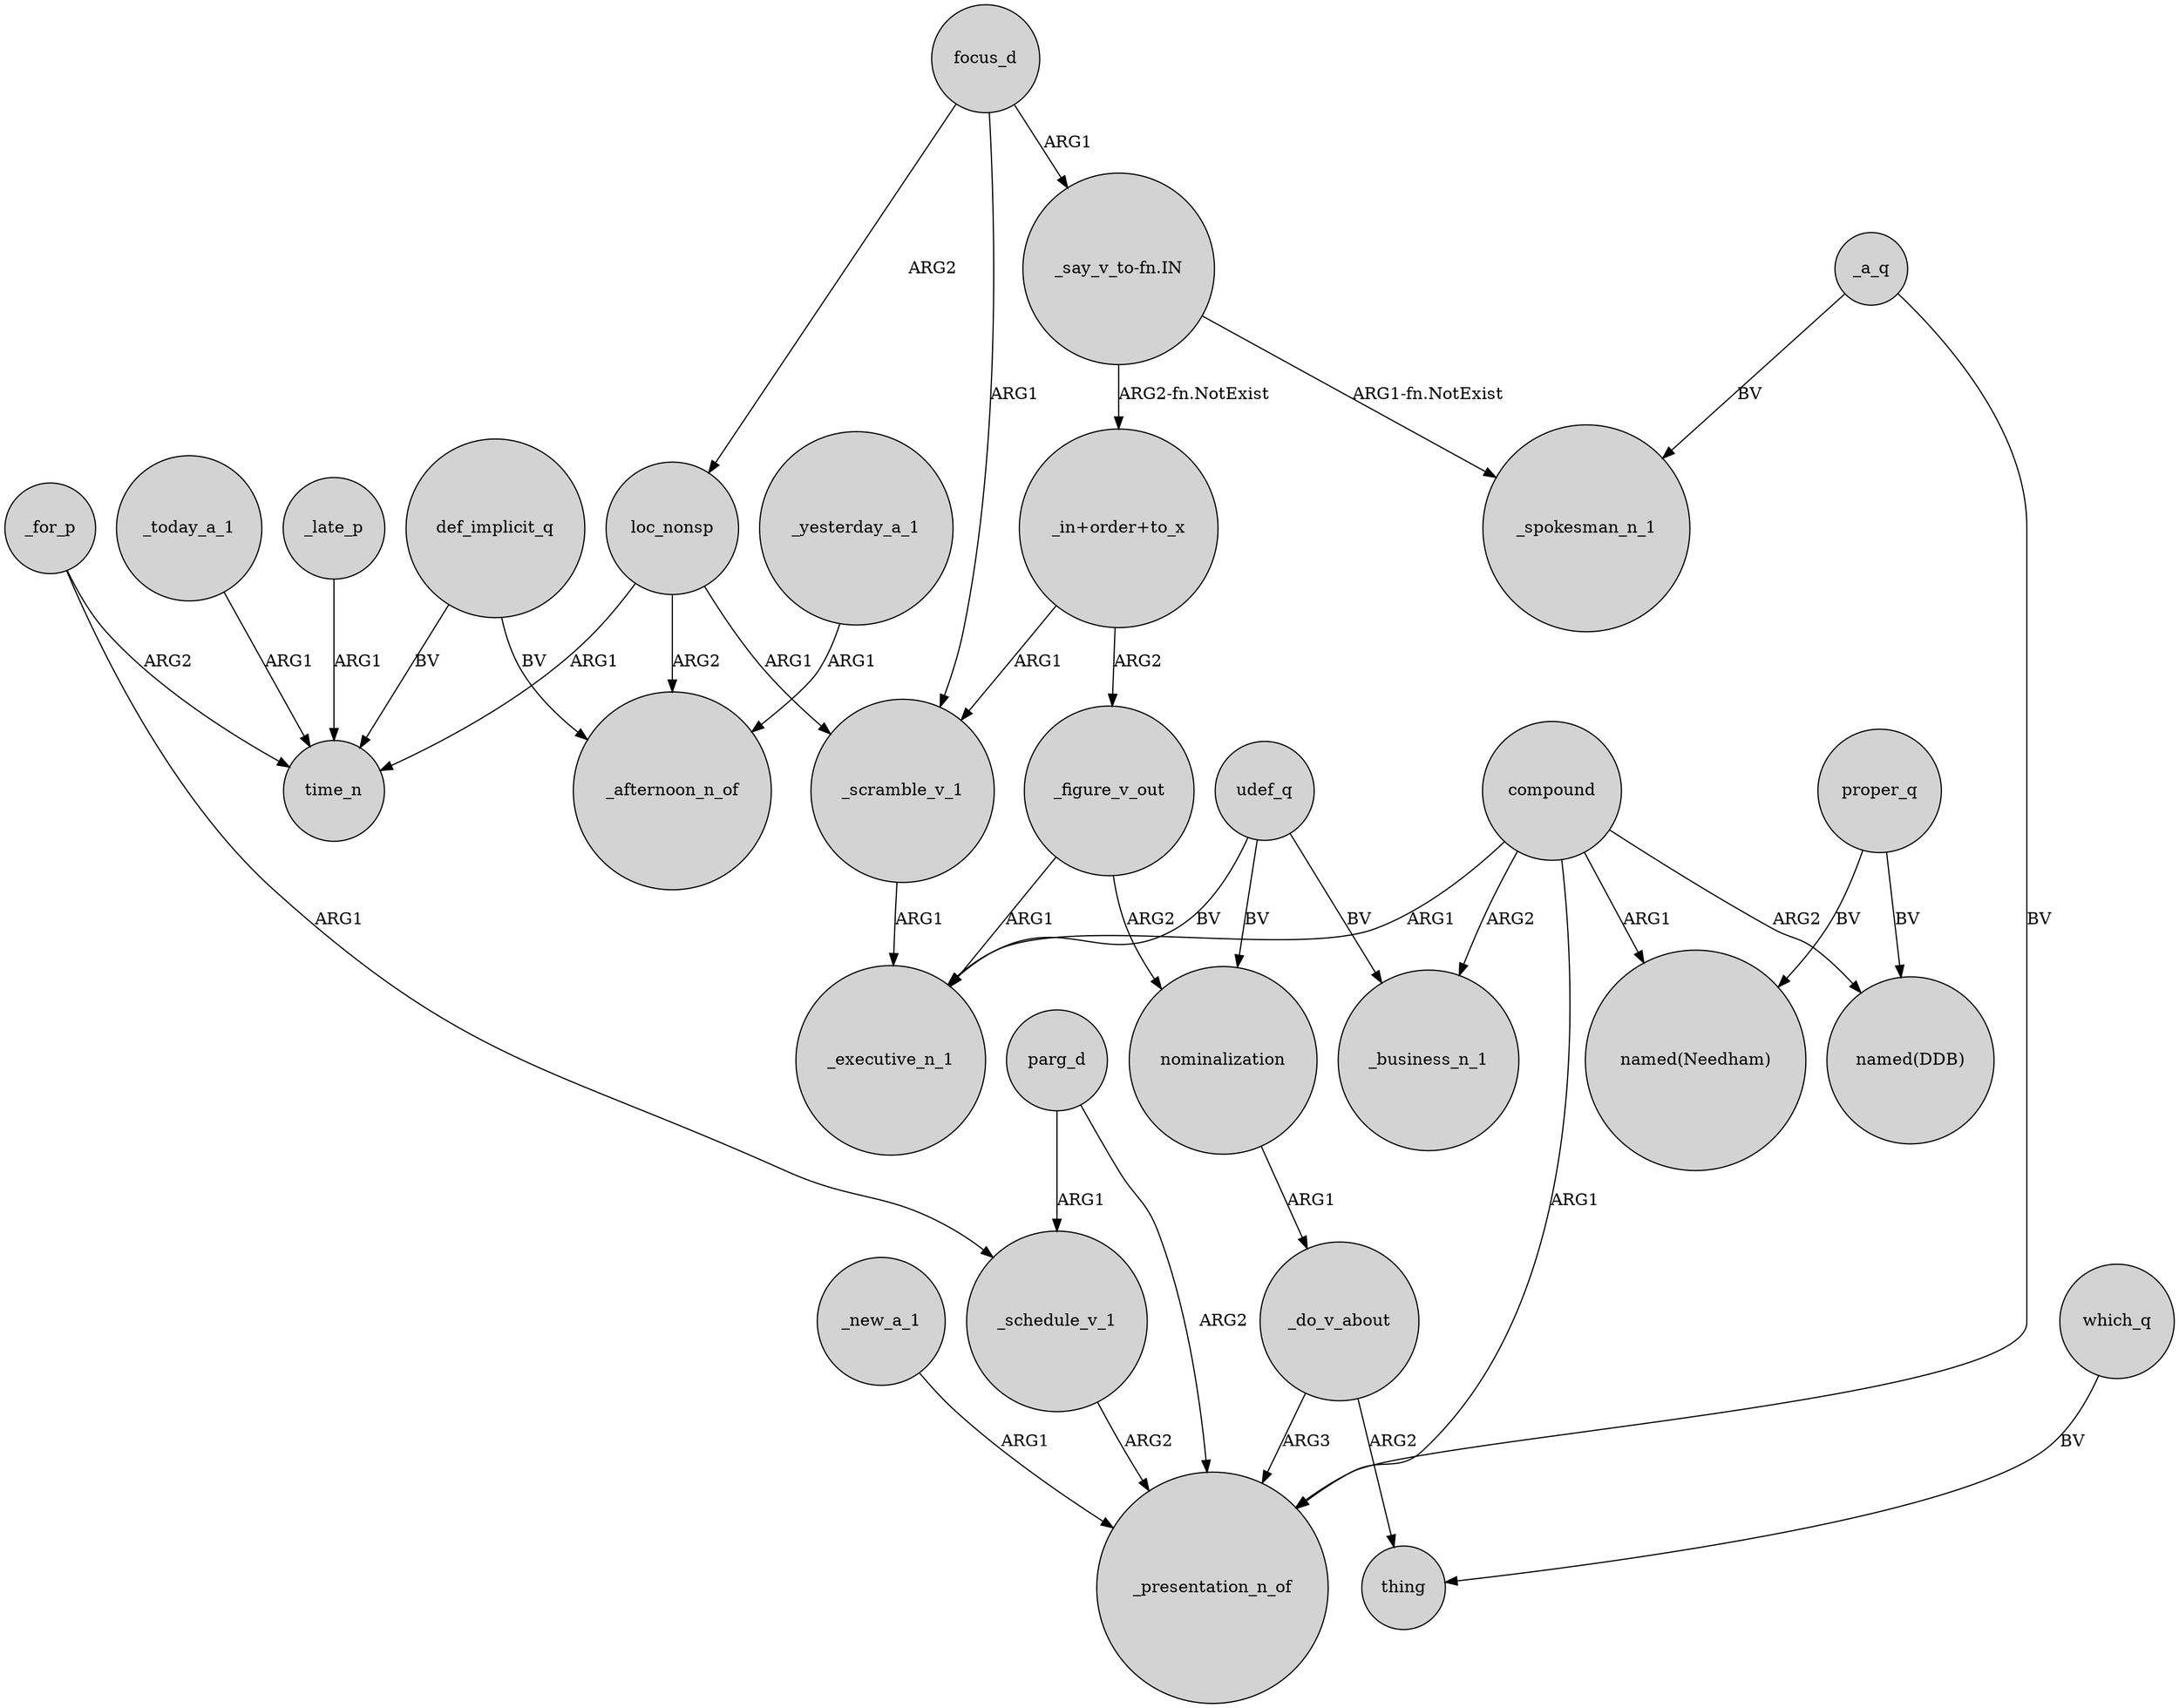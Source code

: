 digraph {
	node [shape=circle style=filled]
	_late_p -> time_n [label=ARG1]
	focus_d -> _scramble_v_1 [label=ARG1]
	focus_d -> loc_nonsp [label=ARG2]
	"_say_v_to-fn.IN" -> "_in+order+to_x" [label="ARG2-fn.NotExist"]
	_for_p -> time_n [label=ARG2]
	_today_a_1 -> time_n [label=ARG1]
	_figure_v_out -> nominalization [label=ARG2]
	_schedule_v_1 -> _presentation_n_of [label=ARG2]
	nominalization -> _do_v_about [label=ARG1]
	udef_q -> _executive_n_1 [label=BV]
	loc_nonsp -> _afternoon_n_of [label=ARG2]
	_a_q -> _presentation_n_of [label=BV]
	compound -> _executive_n_1 [label=ARG1]
	_new_a_1 -> _presentation_n_of [label=ARG1]
	loc_nonsp -> time_n [label=ARG1]
	"_in+order+to_x" -> _scramble_v_1 [label=ARG1]
	"_in+order+to_x" -> _figure_v_out [label=ARG2]
	focus_d -> "_say_v_to-fn.IN" [label=ARG1]
	_yesterday_a_1 -> _afternoon_n_of [label=ARG1]
	_do_v_about -> thing [label=ARG2]
	_figure_v_out -> _executive_n_1 [label=ARG1]
	_do_v_about -> _presentation_n_of [label=ARG3]
	compound -> "named(Needham)" [label=ARG1]
	compound -> _presentation_n_of [label=ARG1]
	compound -> _business_n_1 [label=ARG2]
	udef_q -> nominalization [label=BV]
	_scramble_v_1 -> _executive_n_1 [label=ARG1]
	_for_p -> _schedule_v_1 [label=ARG1]
	loc_nonsp -> _scramble_v_1 [label=ARG1]
	parg_d -> _presentation_n_of [label=ARG2]
	"_say_v_to-fn.IN" -> _spokesman_n_1 [label="ARG1-fn.NotExist"]
	proper_q -> "named(Needham)" [label=BV]
	udef_q -> _business_n_1 [label=BV]
	compound -> "named(DDB)" [label=ARG2]
	_a_q -> _spokesman_n_1 [label=BV]
	parg_d -> _schedule_v_1 [label=ARG1]
	def_implicit_q -> _afternoon_n_of [label=BV]
	def_implicit_q -> time_n [label=BV]
	proper_q -> "named(DDB)" [label=BV]
	which_q -> thing [label=BV]
}
